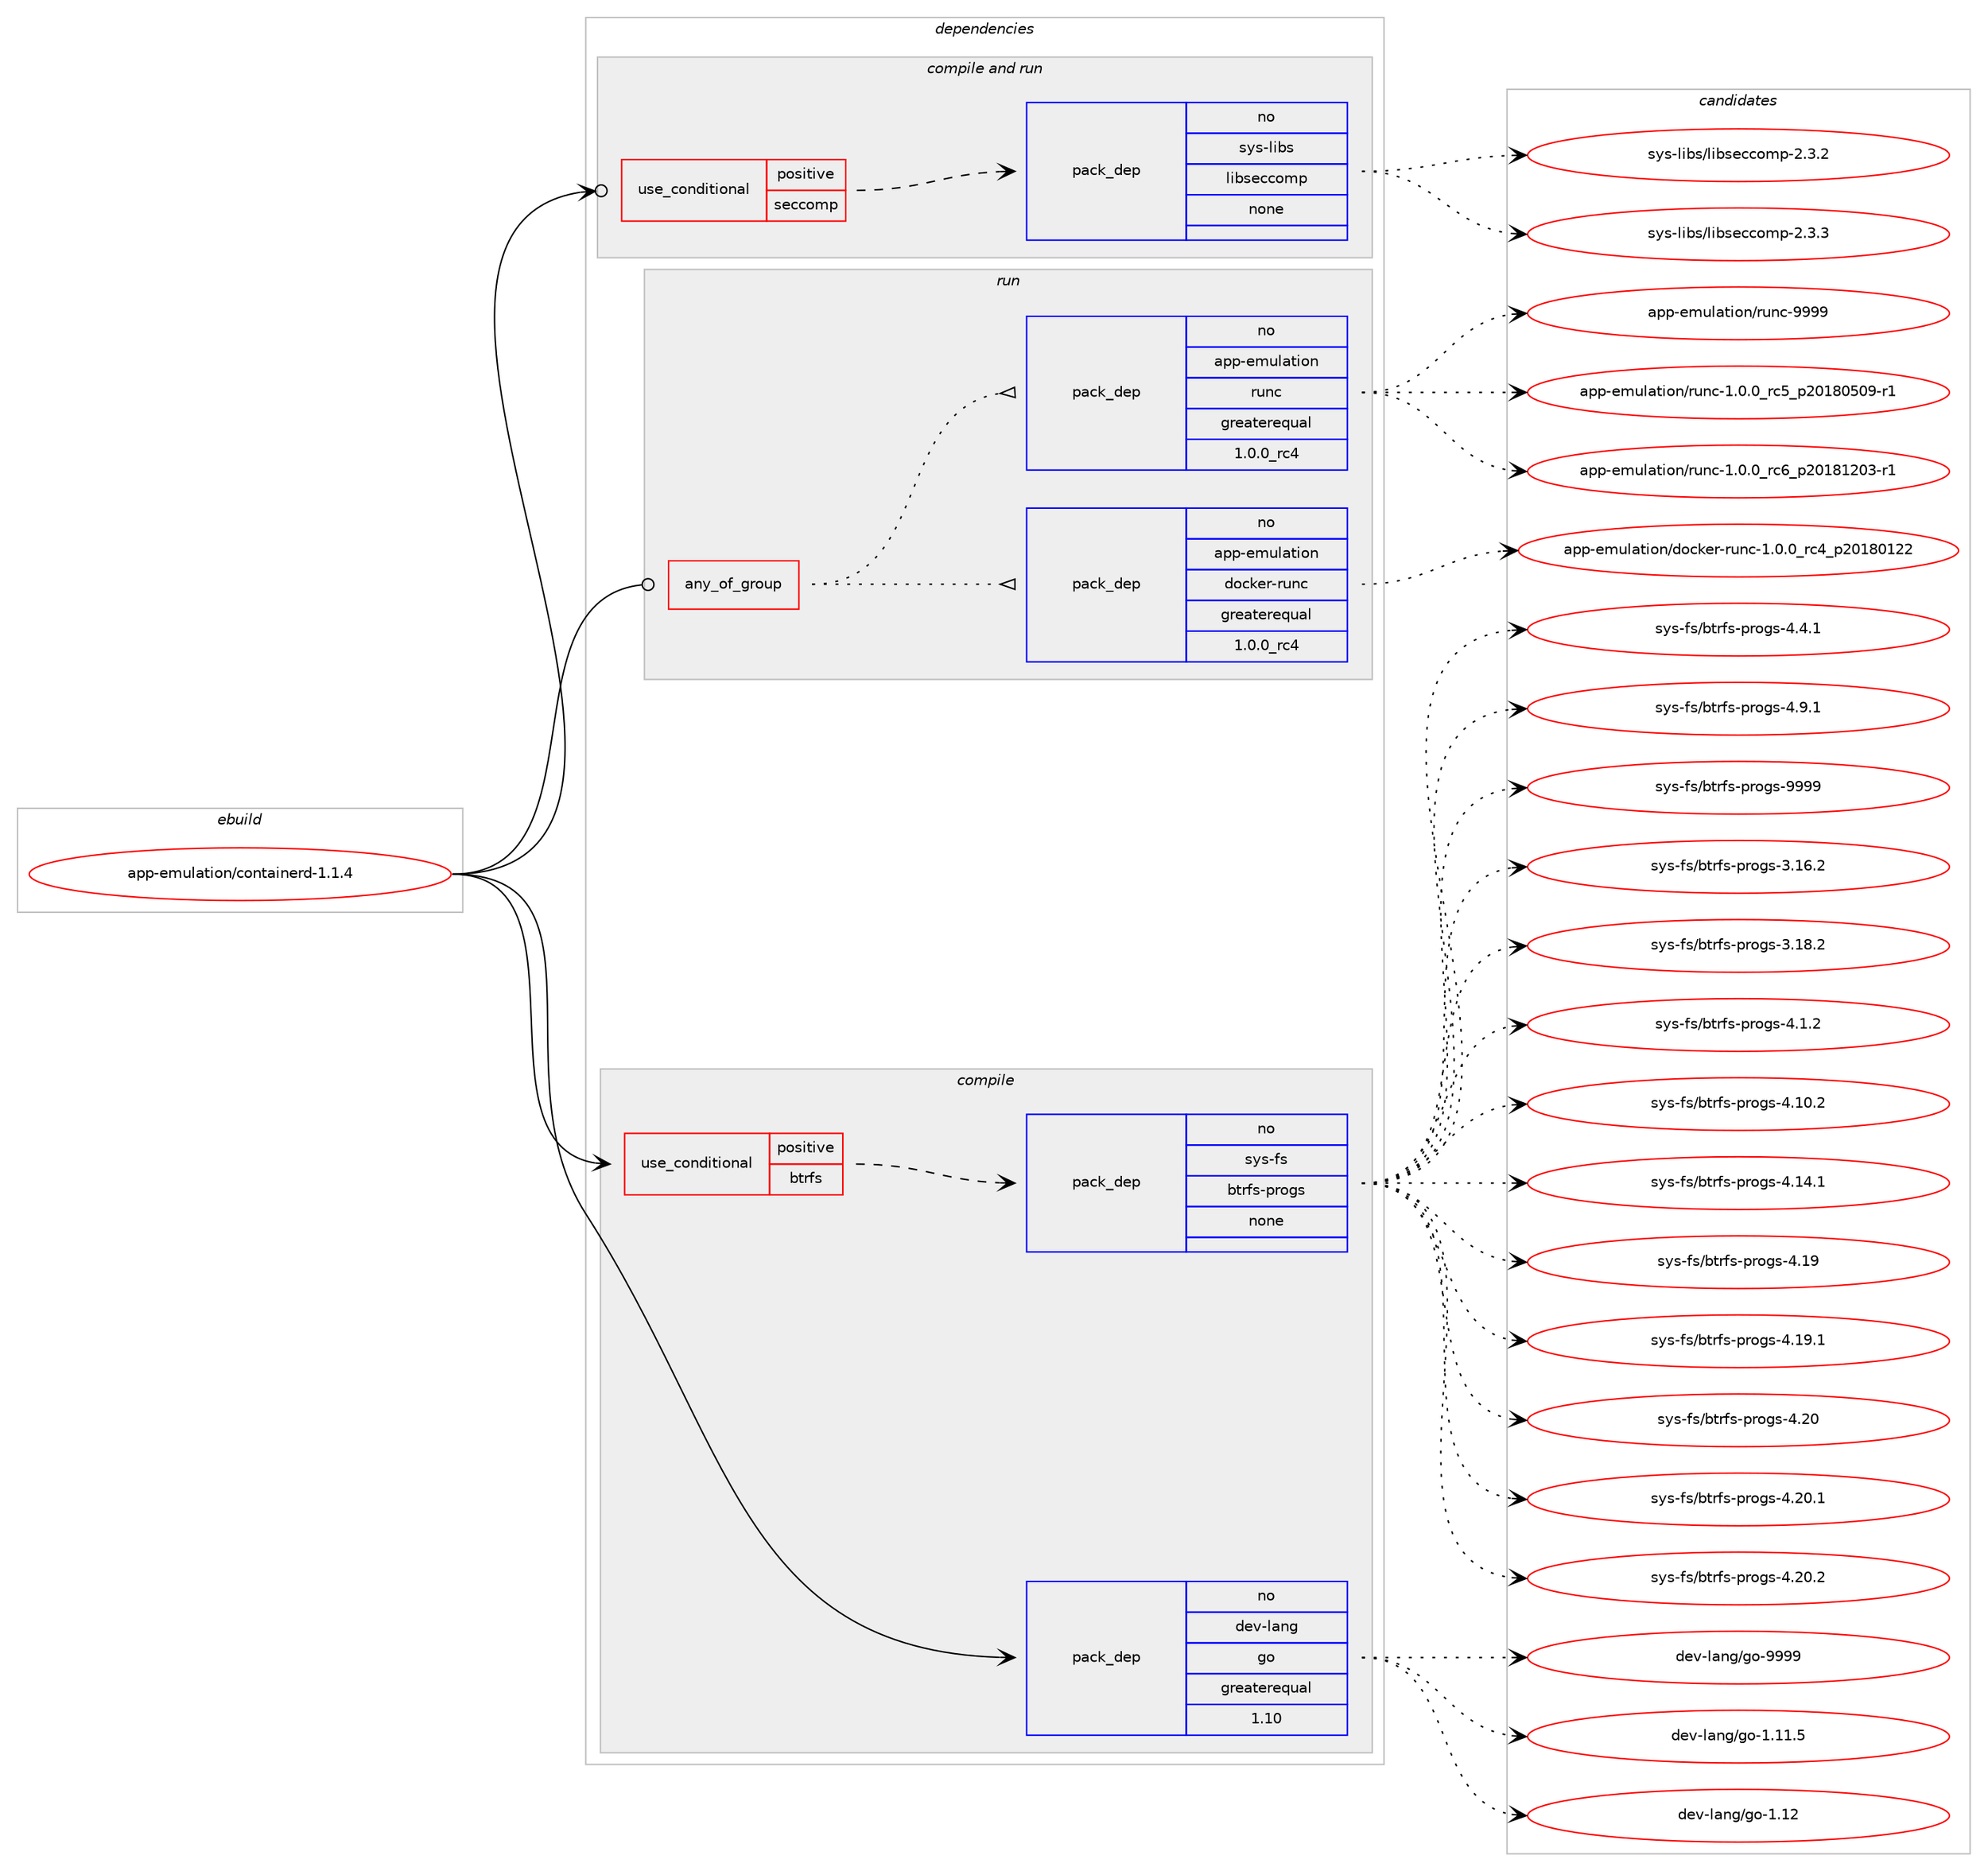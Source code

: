 digraph prolog {

# *************
# Graph options
# *************

newrank=true;
concentrate=true;
compound=true;
graph [rankdir=LR,fontname=Helvetica,fontsize=10,ranksep=1.5];#, ranksep=2.5, nodesep=0.2];
edge  [arrowhead=vee];
node  [fontname=Helvetica,fontsize=10];

# **********
# The ebuild
# **********

subgraph cluster_leftcol {
color=gray;
rank=same;
label=<<i>ebuild</i>>;
id [label="app-emulation/containerd-1.1.4", color=red, width=4, href="../app-emulation/containerd-1.1.4.svg"];
}

# ****************
# The dependencies
# ****************

subgraph cluster_midcol {
color=gray;
label=<<i>dependencies</i>>;
subgraph cluster_compile {
fillcolor="#eeeeee";
style=filled;
label=<<i>compile</i>>;
subgraph cond349442 {
dependency1283414 [label=<<TABLE BORDER="0" CELLBORDER="1" CELLSPACING="0" CELLPADDING="4"><TR><TD ROWSPAN="3" CELLPADDING="10">use_conditional</TD></TR><TR><TD>positive</TD></TR><TR><TD>btrfs</TD></TR></TABLE>>, shape=none, color=red];
subgraph pack914008 {
dependency1283415 [label=<<TABLE BORDER="0" CELLBORDER="1" CELLSPACING="0" CELLPADDING="4" WIDTH="220"><TR><TD ROWSPAN="6" CELLPADDING="30">pack_dep</TD></TR><TR><TD WIDTH="110">no</TD></TR><TR><TD>sys-fs</TD></TR><TR><TD>btrfs-progs</TD></TR><TR><TD>none</TD></TR><TR><TD></TD></TR></TABLE>>, shape=none, color=blue];
}
dependency1283414:e -> dependency1283415:w [weight=20,style="dashed",arrowhead="vee"];
}
id:e -> dependency1283414:w [weight=20,style="solid",arrowhead="vee"];
subgraph pack914009 {
dependency1283416 [label=<<TABLE BORDER="0" CELLBORDER="1" CELLSPACING="0" CELLPADDING="4" WIDTH="220"><TR><TD ROWSPAN="6" CELLPADDING="30">pack_dep</TD></TR><TR><TD WIDTH="110">no</TD></TR><TR><TD>dev-lang</TD></TR><TR><TD>go</TD></TR><TR><TD>greaterequal</TD></TR><TR><TD>1.10</TD></TR></TABLE>>, shape=none, color=blue];
}
id:e -> dependency1283416:w [weight=20,style="solid",arrowhead="vee"];
}
subgraph cluster_compileandrun {
fillcolor="#eeeeee";
style=filled;
label=<<i>compile and run</i>>;
subgraph cond349443 {
dependency1283417 [label=<<TABLE BORDER="0" CELLBORDER="1" CELLSPACING="0" CELLPADDING="4"><TR><TD ROWSPAN="3" CELLPADDING="10">use_conditional</TD></TR><TR><TD>positive</TD></TR><TR><TD>seccomp</TD></TR></TABLE>>, shape=none, color=red];
subgraph pack914010 {
dependency1283418 [label=<<TABLE BORDER="0" CELLBORDER="1" CELLSPACING="0" CELLPADDING="4" WIDTH="220"><TR><TD ROWSPAN="6" CELLPADDING="30">pack_dep</TD></TR><TR><TD WIDTH="110">no</TD></TR><TR><TD>sys-libs</TD></TR><TR><TD>libseccomp</TD></TR><TR><TD>none</TD></TR><TR><TD></TD></TR></TABLE>>, shape=none, color=blue];
}
dependency1283417:e -> dependency1283418:w [weight=20,style="dashed",arrowhead="vee"];
}
id:e -> dependency1283417:w [weight=20,style="solid",arrowhead="odotvee"];
}
subgraph cluster_run {
fillcolor="#eeeeee";
style=filled;
label=<<i>run</i>>;
subgraph any19436 {
dependency1283419 [label=<<TABLE BORDER="0" CELLBORDER="1" CELLSPACING="0" CELLPADDING="4"><TR><TD CELLPADDING="10">any_of_group</TD></TR></TABLE>>, shape=none, color=red];subgraph pack914011 {
dependency1283420 [label=<<TABLE BORDER="0" CELLBORDER="1" CELLSPACING="0" CELLPADDING="4" WIDTH="220"><TR><TD ROWSPAN="6" CELLPADDING="30">pack_dep</TD></TR><TR><TD WIDTH="110">no</TD></TR><TR><TD>app-emulation</TD></TR><TR><TD>docker-runc</TD></TR><TR><TD>greaterequal</TD></TR><TR><TD>1.0.0_rc4</TD></TR></TABLE>>, shape=none, color=blue];
}
dependency1283419:e -> dependency1283420:w [weight=20,style="dotted",arrowhead="oinv"];
subgraph pack914012 {
dependency1283421 [label=<<TABLE BORDER="0" CELLBORDER="1" CELLSPACING="0" CELLPADDING="4" WIDTH="220"><TR><TD ROWSPAN="6" CELLPADDING="30">pack_dep</TD></TR><TR><TD WIDTH="110">no</TD></TR><TR><TD>app-emulation</TD></TR><TR><TD>runc</TD></TR><TR><TD>greaterequal</TD></TR><TR><TD>1.0.0_rc4</TD></TR></TABLE>>, shape=none, color=blue];
}
dependency1283419:e -> dependency1283421:w [weight=20,style="dotted",arrowhead="oinv"];
}
id:e -> dependency1283419:w [weight=20,style="solid",arrowhead="odot"];
}
}

# **************
# The candidates
# **************

subgraph cluster_choices {
rank=same;
color=gray;
label=<<i>candidates</i>>;

subgraph choice914008 {
color=black;
nodesep=1;
choice1151211154510211547981161141021154511211411110311545514649544650 [label="sys-fs/btrfs-progs-3.16.2", color=red, width=4,href="../sys-fs/btrfs-progs-3.16.2.svg"];
choice1151211154510211547981161141021154511211411110311545514649564650 [label="sys-fs/btrfs-progs-3.18.2", color=red, width=4,href="../sys-fs/btrfs-progs-3.18.2.svg"];
choice11512111545102115479811611410211545112114111103115455246494650 [label="sys-fs/btrfs-progs-4.1.2", color=red, width=4,href="../sys-fs/btrfs-progs-4.1.2.svg"];
choice1151211154510211547981161141021154511211411110311545524649484650 [label="sys-fs/btrfs-progs-4.10.2", color=red, width=4,href="../sys-fs/btrfs-progs-4.10.2.svg"];
choice1151211154510211547981161141021154511211411110311545524649524649 [label="sys-fs/btrfs-progs-4.14.1", color=red, width=4,href="../sys-fs/btrfs-progs-4.14.1.svg"];
choice115121115451021154798116114102115451121141111031154552464957 [label="sys-fs/btrfs-progs-4.19", color=red, width=4,href="../sys-fs/btrfs-progs-4.19.svg"];
choice1151211154510211547981161141021154511211411110311545524649574649 [label="sys-fs/btrfs-progs-4.19.1", color=red, width=4,href="../sys-fs/btrfs-progs-4.19.1.svg"];
choice115121115451021154798116114102115451121141111031154552465048 [label="sys-fs/btrfs-progs-4.20", color=red, width=4,href="../sys-fs/btrfs-progs-4.20.svg"];
choice1151211154510211547981161141021154511211411110311545524650484649 [label="sys-fs/btrfs-progs-4.20.1", color=red, width=4,href="../sys-fs/btrfs-progs-4.20.1.svg"];
choice1151211154510211547981161141021154511211411110311545524650484650 [label="sys-fs/btrfs-progs-4.20.2", color=red, width=4,href="../sys-fs/btrfs-progs-4.20.2.svg"];
choice11512111545102115479811611410211545112114111103115455246524649 [label="sys-fs/btrfs-progs-4.4.1", color=red, width=4,href="../sys-fs/btrfs-progs-4.4.1.svg"];
choice11512111545102115479811611410211545112114111103115455246574649 [label="sys-fs/btrfs-progs-4.9.1", color=red, width=4,href="../sys-fs/btrfs-progs-4.9.1.svg"];
choice115121115451021154798116114102115451121141111031154557575757 [label="sys-fs/btrfs-progs-9999", color=red, width=4,href="../sys-fs/btrfs-progs-9999.svg"];
dependency1283415:e -> choice1151211154510211547981161141021154511211411110311545514649544650:w [style=dotted,weight="100"];
dependency1283415:e -> choice1151211154510211547981161141021154511211411110311545514649564650:w [style=dotted,weight="100"];
dependency1283415:e -> choice11512111545102115479811611410211545112114111103115455246494650:w [style=dotted,weight="100"];
dependency1283415:e -> choice1151211154510211547981161141021154511211411110311545524649484650:w [style=dotted,weight="100"];
dependency1283415:e -> choice1151211154510211547981161141021154511211411110311545524649524649:w [style=dotted,weight="100"];
dependency1283415:e -> choice115121115451021154798116114102115451121141111031154552464957:w [style=dotted,weight="100"];
dependency1283415:e -> choice1151211154510211547981161141021154511211411110311545524649574649:w [style=dotted,weight="100"];
dependency1283415:e -> choice115121115451021154798116114102115451121141111031154552465048:w [style=dotted,weight="100"];
dependency1283415:e -> choice1151211154510211547981161141021154511211411110311545524650484649:w [style=dotted,weight="100"];
dependency1283415:e -> choice1151211154510211547981161141021154511211411110311545524650484650:w [style=dotted,weight="100"];
dependency1283415:e -> choice11512111545102115479811611410211545112114111103115455246524649:w [style=dotted,weight="100"];
dependency1283415:e -> choice11512111545102115479811611410211545112114111103115455246574649:w [style=dotted,weight="100"];
dependency1283415:e -> choice115121115451021154798116114102115451121141111031154557575757:w [style=dotted,weight="100"];
}
subgraph choice914009 {
color=black;
nodesep=1;
choice10010111845108971101034710311145494649494653 [label="dev-lang/go-1.11.5", color=red, width=4,href="../dev-lang/go-1.11.5.svg"];
choice1001011184510897110103471031114549464950 [label="dev-lang/go-1.12", color=red, width=4,href="../dev-lang/go-1.12.svg"];
choice1001011184510897110103471031114557575757 [label="dev-lang/go-9999", color=red, width=4,href="../dev-lang/go-9999.svg"];
dependency1283416:e -> choice10010111845108971101034710311145494649494653:w [style=dotted,weight="100"];
dependency1283416:e -> choice1001011184510897110103471031114549464950:w [style=dotted,weight="100"];
dependency1283416:e -> choice1001011184510897110103471031114557575757:w [style=dotted,weight="100"];
}
subgraph choice914010 {
color=black;
nodesep=1;
choice115121115451081059811547108105981151019999111109112455046514650 [label="sys-libs/libseccomp-2.3.2", color=red, width=4,href="../sys-libs/libseccomp-2.3.2.svg"];
choice115121115451081059811547108105981151019999111109112455046514651 [label="sys-libs/libseccomp-2.3.3", color=red, width=4,href="../sys-libs/libseccomp-2.3.3.svg"];
dependency1283418:e -> choice115121115451081059811547108105981151019999111109112455046514650:w [style=dotted,weight="100"];
dependency1283418:e -> choice115121115451081059811547108105981151019999111109112455046514651:w [style=dotted,weight="100"];
}
subgraph choice914011 {
color=black;
nodesep=1;
choice97112112451011091171089711610511111047100111991071011144511411711099454946484648951149952951125048495648495050 [label="app-emulation/docker-runc-1.0.0_rc4_p20180122", color=red, width=4,href="../app-emulation/docker-runc-1.0.0_rc4_p20180122.svg"];
dependency1283420:e -> choice97112112451011091171089711610511111047100111991071011144511411711099454946484648951149952951125048495648495050:w [style=dotted,weight="100"];
}
subgraph choice914012 {
color=black;
nodesep=1;
choice97112112451011091171089711610511111047114117110994549464846489511499539511250484956485348574511449 [label="app-emulation/runc-1.0.0_rc5_p20180509-r1", color=red, width=4,href="../app-emulation/runc-1.0.0_rc5_p20180509-r1.svg"];
choice97112112451011091171089711610511111047114117110994549464846489511499549511250484956495048514511449 [label="app-emulation/runc-1.0.0_rc6_p20181203-r1", color=red, width=4,href="../app-emulation/runc-1.0.0_rc6_p20181203-r1.svg"];
choice97112112451011091171089711610511111047114117110994557575757 [label="app-emulation/runc-9999", color=red, width=4,href="../app-emulation/runc-9999.svg"];
dependency1283421:e -> choice97112112451011091171089711610511111047114117110994549464846489511499539511250484956485348574511449:w [style=dotted,weight="100"];
dependency1283421:e -> choice97112112451011091171089711610511111047114117110994549464846489511499549511250484956495048514511449:w [style=dotted,weight="100"];
dependency1283421:e -> choice97112112451011091171089711610511111047114117110994557575757:w [style=dotted,weight="100"];
}
}

}
